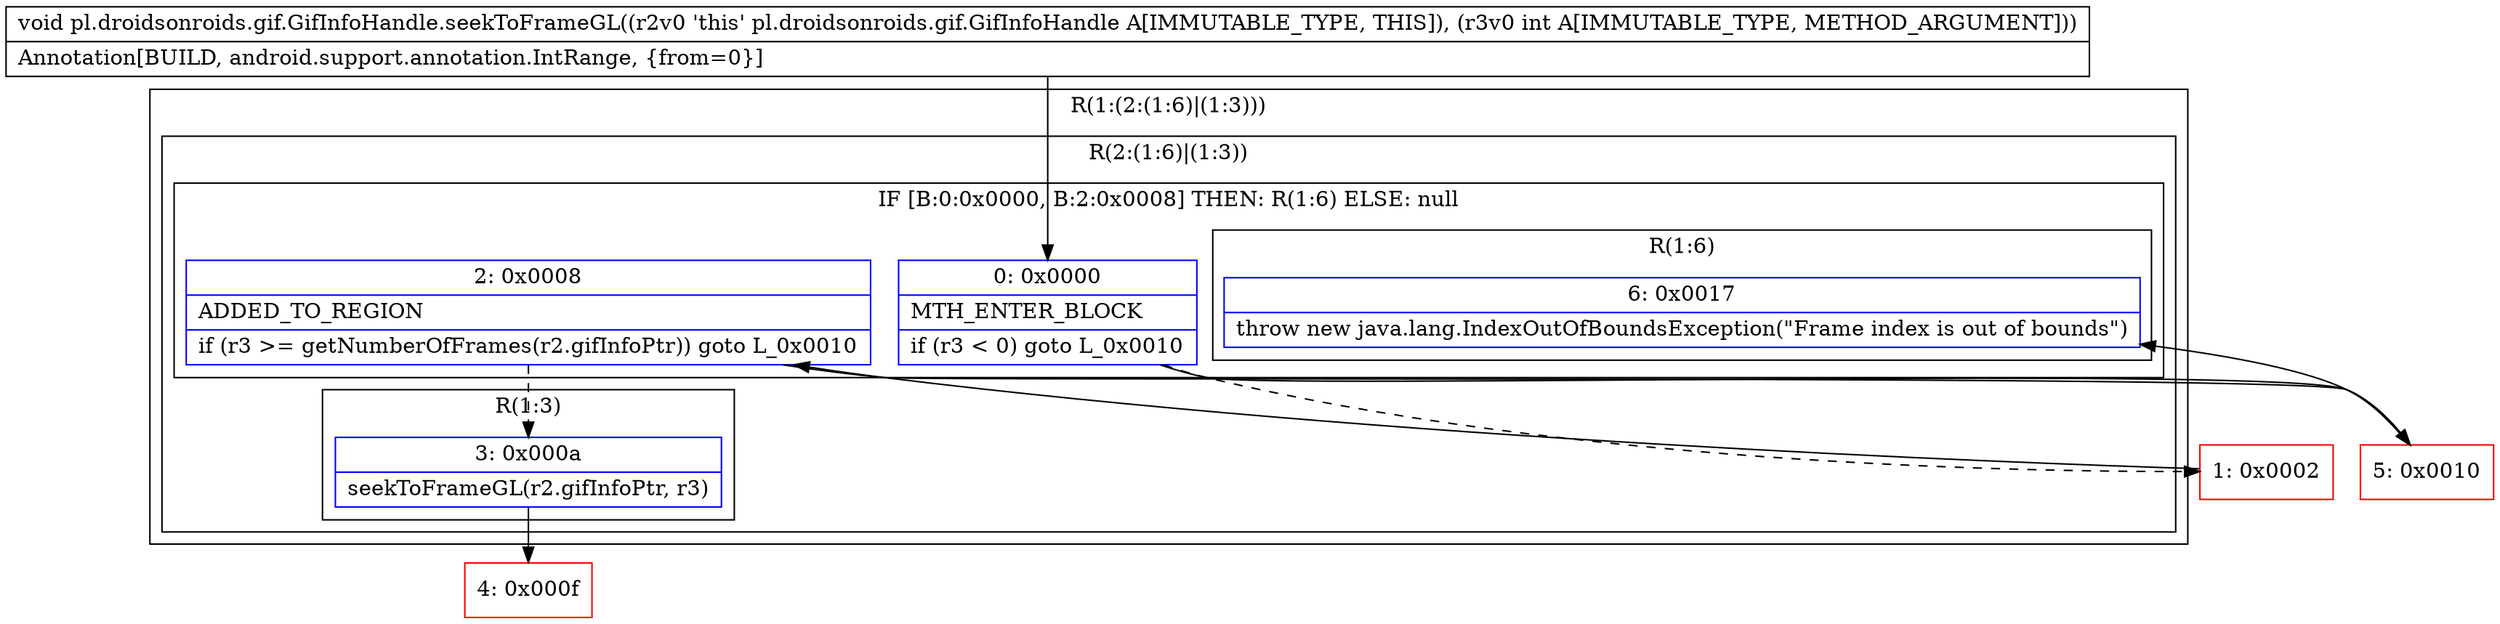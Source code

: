 digraph "CFG forpl.droidsonroids.gif.GifInfoHandle.seekToFrameGL(I)V" {
subgraph cluster_Region_1846548432 {
label = "R(1:(2:(1:6)|(1:3)))";
node [shape=record,color=blue];
subgraph cluster_Region_280060000 {
label = "R(2:(1:6)|(1:3))";
node [shape=record,color=blue];
subgraph cluster_IfRegion_463436891 {
label = "IF [B:0:0x0000, B:2:0x0008] THEN: R(1:6) ELSE: null";
node [shape=record,color=blue];
Node_0 [shape=record,label="{0\:\ 0x0000|MTH_ENTER_BLOCK\l|if (r3 \< 0) goto L_0x0010\l}"];
Node_2 [shape=record,label="{2\:\ 0x0008|ADDED_TO_REGION\l|if (r3 \>= getNumberOfFrames(r2.gifInfoPtr)) goto L_0x0010\l}"];
subgraph cluster_Region_436586809 {
label = "R(1:6)";
node [shape=record,color=blue];
Node_6 [shape=record,label="{6\:\ 0x0017|throw new java.lang.IndexOutOfBoundsException(\"Frame index is out of bounds\")\l}"];
}
}
subgraph cluster_Region_1959129918 {
label = "R(1:3)";
node [shape=record,color=blue];
Node_3 [shape=record,label="{3\:\ 0x000a|seekToFrameGL(r2.gifInfoPtr, r3)\l}"];
}
}
}
Node_1 [shape=record,color=red,label="{1\:\ 0x0002}"];
Node_4 [shape=record,color=red,label="{4\:\ 0x000f}"];
Node_5 [shape=record,color=red,label="{5\:\ 0x0010}"];
MethodNode[shape=record,label="{void pl.droidsonroids.gif.GifInfoHandle.seekToFrameGL((r2v0 'this' pl.droidsonroids.gif.GifInfoHandle A[IMMUTABLE_TYPE, THIS]), (r3v0 int A[IMMUTABLE_TYPE, METHOD_ARGUMENT]))  | Annotation[BUILD, android.support.annotation.IntRange, \{from=0\}]\l}"];
MethodNode -> Node_0;
Node_0 -> Node_1[style=dashed];
Node_0 -> Node_5;
Node_2 -> Node_3[style=dashed];
Node_2 -> Node_5;
Node_3 -> Node_4;
Node_1 -> Node_2;
Node_5 -> Node_6;
}

